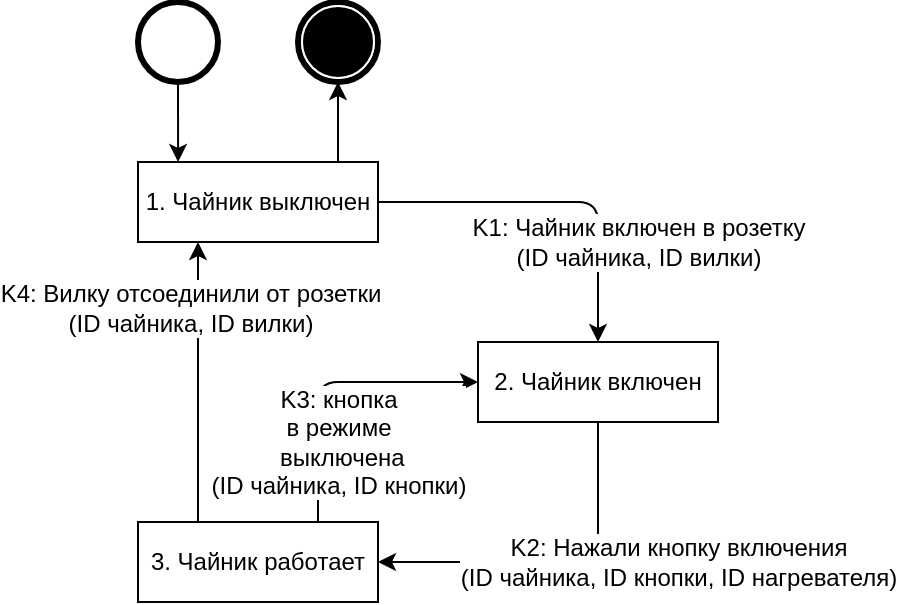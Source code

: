 <mxfile version="10.7.4" type="google"><diagram id="sUpl6t35FWDSDZvgNMDD" name="Page-1"><mxGraphModel dx="1211" dy="935" grid="1" gridSize="10" guides="1" tooltips="1" connect="1" arrows="1" fold="1" page="1" pageScale="1" pageWidth="827" pageHeight="1169" math="0" shadow="0"><root><mxCell id="0"/><mxCell id="1" parent="0"/><mxCell id="ioSfaPdHPfn9SoiWFHm3-1" value="" style="shape=mxgraph.bpmn.shape;html=1;verticalLabelPosition=bottom;labelBackgroundColor=#ffffff;verticalAlign=top;align=center;perimeter=ellipsePerimeter;outlineConnect=0;outline=end;symbol=terminate;" parent="1" vertex="1"><mxGeometry x="360" y="40" width="40" height="40" as="geometry"/></mxCell><mxCell id="ioSfaPdHPfn9SoiWFHm3-2" value="" style="shape=mxgraph.bpmn.shape;html=1;verticalLabelPosition=bottom;labelBackgroundColor=#ffffff;verticalAlign=top;align=center;perimeter=ellipsePerimeter;outlineConnect=0;outline=end;symbol=general;" parent="1" vertex="1"><mxGeometry x="280" y="40" width="40" height="40" as="geometry"/></mxCell><mxCell id="ioSfaPdHPfn9SoiWFHm3-3" value="1. Чайник выключен" style="rounded=0;whiteSpace=wrap;html=1;" parent="1" vertex="1"><mxGeometry x="280" y="120" width="120" height="40" as="geometry"/></mxCell><mxCell id="ioSfaPdHPfn9SoiWFHm3-5" value="" style="endArrow=classic;html=1;exitX=0.5;exitY=1;exitDx=0;exitDy=0;entryX=0.167;entryY=0;entryDx=0;entryDy=0;entryPerimeter=0;" parent="1" source="ioSfaPdHPfn9SoiWFHm3-2" target="ioSfaPdHPfn9SoiWFHm3-3" edge="1"><mxGeometry width="50" height="50" relative="1" as="geometry"><mxPoint x="330" y="250" as="sourcePoint"/><mxPoint x="380" y="200" as="targetPoint"/></mxGeometry></mxCell><mxCell id="ioSfaPdHPfn9SoiWFHm3-6" value="" style="endArrow=classic;html=1;entryX=0.5;entryY=1;entryDx=0;entryDy=0;" parent="1" target="ioSfaPdHPfn9SoiWFHm3-1" edge="1"><mxGeometry width="50" height="50" relative="1" as="geometry"><mxPoint x="380" y="120" as="sourcePoint"/><mxPoint x="430" y="220" as="targetPoint"/></mxGeometry></mxCell><mxCell id="ioSfaPdHPfn9SoiWFHm3-15" style="edgeStyle=orthogonalEdgeStyle;rounded=0;orthogonalLoop=1;jettySize=auto;html=1;exitX=0.5;exitY=1;exitDx=0;exitDy=0;entryX=1;entryY=0.5;entryDx=0;entryDy=0;" parent="1" source="ioSfaPdHPfn9SoiWFHm3-12" target="ioSfaPdHPfn9SoiWFHm3-14" edge="1"><mxGeometry relative="1" as="geometry"/></mxCell><mxCell id="ioSfaPdHPfn9SoiWFHm3-22" value="K2: Нажали кнопку включения&lt;br&gt;(ID чайника, ID кнопки, ID нагревателя)&lt;br&gt;" style="text;html=1;resizable=0;points=[];align=center;verticalAlign=middle;labelBackgroundColor=#ffffff;" parent="ioSfaPdHPfn9SoiWFHm3-15" vertex="1" connectable="0"><mxGeometry x="-0.344" y="-21" relative="1" as="geometry"><mxPoint x="61" y="11" as="offset"/></mxGeometry></mxCell><mxCell id="ioSfaPdHPfn9SoiWFHm3-14" value="3. Чайник работает" style="rounded=0;whiteSpace=wrap;html=1;" parent="1" vertex="1"><mxGeometry x="280" y="300" width="120" height="40" as="geometry"/></mxCell><mxCell id="ioSfaPdHPfn9SoiWFHm3-12" value="2. Чайник включен" style="rounded=0;whiteSpace=wrap;html=1;" parent="1" vertex="1"><mxGeometry x="450" y="210" width="120" height="40" as="geometry"/></mxCell><mxCell id="TRkG32shfP-9-a47hf0a-3" value="" style="endArrow=classic;html=1;exitX=1;exitY=0.5;exitDx=0;exitDy=0;entryX=0.5;entryY=0;entryDx=0;entryDy=0;" parent="1" source="ioSfaPdHPfn9SoiWFHm3-3" target="ioSfaPdHPfn9SoiWFHm3-12" edge="1"><mxGeometry width="50" height="50" relative="1" as="geometry"><mxPoint x="510" y="180" as="sourcePoint"/><mxPoint x="560" y="140" as="targetPoint"/><Array as="points"><mxPoint x="510" y="140"/></Array></mxGeometry></mxCell><mxCell id="TRkG32shfP-9-a47hf0a-5" value="K1: Чайник включен в розетку &lt;br&gt;(ID чайника, ID вилки)" style="text;html=1;resizable=0;points=[];align=center;verticalAlign=middle;labelBackgroundColor=#ffffff;" parent="TRkG32shfP-9-a47hf0a-3" vertex="1" connectable="0"><mxGeometry x="-0.233" y="2" relative="1" as="geometry"><mxPoint x="61" y="22" as="offset"/></mxGeometry></mxCell><mxCell id="TRkG32shfP-9-a47hf0a-4" value="" style="endArrow=classic;html=1;exitX=0.25;exitY=0;exitDx=0;exitDy=0;entryX=0.25;entryY=1;entryDx=0;entryDy=0;" parent="1" source="ioSfaPdHPfn9SoiWFHm3-14" target="ioSfaPdHPfn9SoiWFHm3-3" edge="1"><mxGeometry width="50" height="50" relative="1" as="geometry"><mxPoint x="180" y="310" as="sourcePoint"/><mxPoint x="230" y="260" as="targetPoint"/><Array as="points"/></mxGeometry></mxCell><mxCell id="TRkG32shfP-9-a47hf0a-8" value="K4: Вилку отсоединили от розетки&lt;br&gt;(ID чайника, ID вилки)&lt;br&gt;" style="text;html=1;resizable=0;points=[];align=center;verticalAlign=middle;labelBackgroundColor=#ffffff;" parent="TRkG32shfP-9-a47hf0a-4" vertex="1" connectable="0"><mxGeometry x="0.528" y="4" relative="1" as="geometry"><mxPoint as="offset"/></mxGeometry></mxCell><mxCell id="TRkG32shfP-9-a47hf0a-6" value="" style="endArrow=classic;html=1;exitX=0.75;exitY=0;exitDx=0;exitDy=0;entryX=0;entryY=0.5;entryDx=0;entryDy=0;" parent="1" source="ioSfaPdHPfn9SoiWFHm3-14" target="ioSfaPdHPfn9SoiWFHm3-12" edge="1"><mxGeometry width="50" height="50" relative="1" as="geometry"><mxPoint x="350" y="290" as="sourcePoint"/><mxPoint x="370" y="170" as="targetPoint"/><Array as="points"><mxPoint x="370" y="230"/></Array></mxGeometry></mxCell><mxCell id="TRkG32shfP-9-a47hf0a-7" value="K3: кнопка&lt;br&gt;в режиме&lt;br&gt;&amp;nbsp;выключена&lt;br&gt;(ID чайника, ID кнопки)&lt;br&gt;" style="text;html=1;resizable=0;points=[];align=center;verticalAlign=middle;labelBackgroundColor=#ffffff;" parent="TRkG32shfP-9-a47hf0a-6" vertex="1" connectable="0"><mxGeometry x="-0.067" y="-11" relative="1" as="geometry"><mxPoint x="10" y="19" as="offset"/></mxGeometry></mxCell></root></mxGraphModel></diagram></mxfile>
